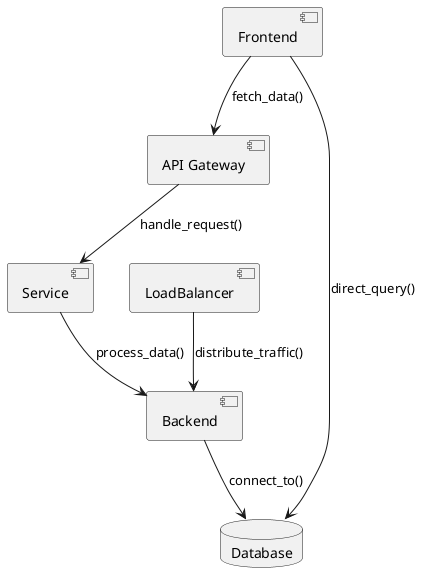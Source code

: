 @startuml "Advanced System with Interactions"

skinparam direction top to bottom

' Define components
component "Frontend" as Frontend
component "API Gateway" as APIGateway
component "Backend" as Backend
database "Database" as Database
component "LoadBalancer" as LoadBalancer
component "Service" as Service

' Define connections
Frontend --> APIGateway : fetch_data()
APIGateway --> Service : handle_request()
Service --> Backend : process_data()
Backend --> Database : connect_to()
LoadBalancer --> Backend : distribute_traffic()
Frontend --> Database : direct_query()

@enduml
